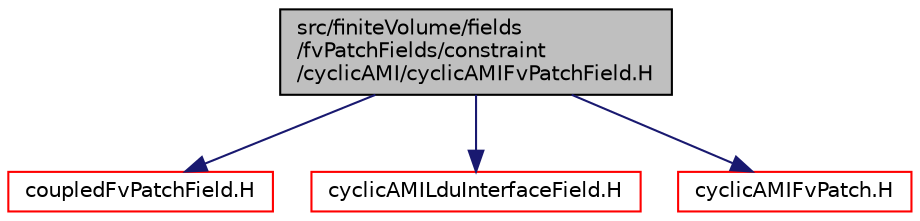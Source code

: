 digraph "src/finiteVolume/fields/fvPatchFields/constraint/cyclicAMI/cyclicAMIFvPatchField.H"
{
  bgcolor="transparent";
  edge [fontname="Helvetica",fontsize="10",labelfontname="Helvetica",labelfontsize="10"];
  node [fontname="Helvetica",fontsize="10",shape=record];
  Node1 [label="src/finiteVolume/fields\l/fvPatchFields/constraint\l/cyclicAMI/cyclicAMIFvPatchField.H",height=0.2,width=0.4,color="black", fillcolor="grey75", style="filled", fontcolor="black"];
  Node1 -> Node2 [color="midnightblue",fontsize="10",style="solid",fontname="Helvetica"];
  Node2 [label="coupledFvPatchField.H",height=0.2,width=0.4,color="red",URL="$a05163.html"];
  Node1 -> Node3 [color="midnightblue",fontsize="10",style="solid",fontname="Helvetica"];
  Node3 [label="cyclicAMILduInterfaceField.H",height=0.2,width=0.4,color="red",URL="$a07206.html"];
  Node1 -> Node4 [color="midnightblue",fontsize="10",style="solid",fontname="Helvetica"];
  Node4 [label="cyclicAMIFvPatch.H",height=0.2,width=0.4,color="red",URL="$a05893.html"];
}

